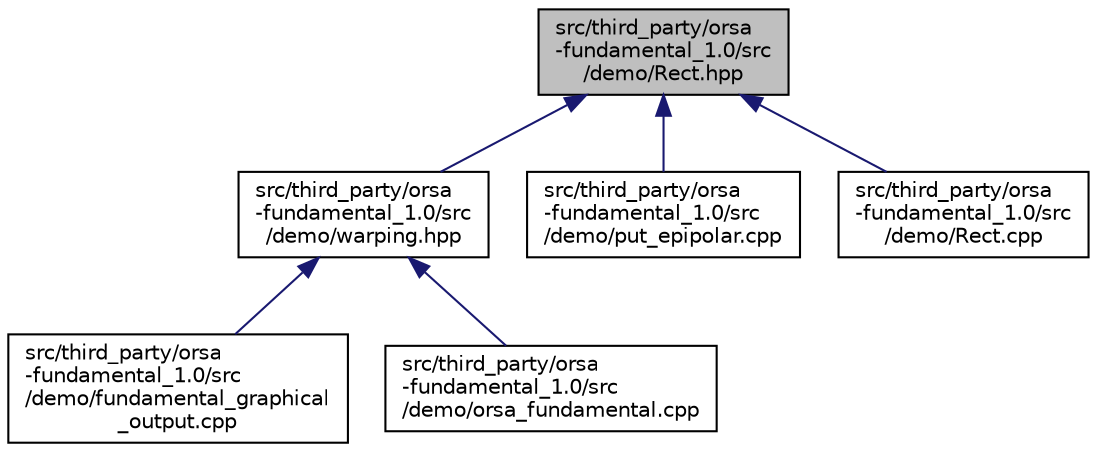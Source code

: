 digraph "src/third_party/orsa-fundamental_1.0/src/demo/Rect.hpp"
{
  edge [fontname="Helvetica",fontsize="10",labelfontname="Helvetica",labelfontsize="10"];
  node [fontname="Helvetica",fontsize="10",shape=record];
  Node1 [label="src/third_party/orsa\l-fundamental_1.0/src\l/demo/Rect.hpp",height=0.2,width=0.4,color="black", fillcolor="grey75", style="filled", fontcolor="black"];
  Node1 -> Node2 [dir="back",color="midnightblue",fontsize="10",style="solid"];
  Node2 [label="src/third_party/orsa\l-fundamental_1.0/src\l/demo/warping.hpp",height=0.2,width=0.4,color="black", fillcolor="white", style="filled",URL="$warping_8hpp.html",tooltip="Warp images. "];
  Node2 -> Node3 [dir="back",color="midnightblue",fontsize="10",style="solid"];
  Node3 [label="src/third_party/orsa\l-fundamental_1.0/src\l/demo/fundamental_graphical\l_output.cpp",height=0.2,width=0.4,color="black", fillcolor="white", style="filled",URL="$fundamental__graphical__output_8cpp.html",tooltip="Graphical output to show fundamental matrix estimation. "];
  Node2 -> Node4 [dir="back",color="midnightblue",fontsize="10",style="solid"];
  Node4 [label="src/third_party/orsa\l-fundamental_1.0/src\l/demo/orsa_fundamental.cpp",height=0.2,width=0.4,color="black", fillcolor="white", style="filled",URL="$demo_2orsa__fundamental_8cpp.html"];
  Node1 -> Node5 [dir="back",color="midnightblue",fontsize="10",style="solid"];
  Node5 [label="src/third_party/orsa\l-fundamental_1.0/src\l/demo/put_epipolar.cpp",height=0.2,width=0.4,color="black", fillcolor="white", style="filled",URL="$put__epipolar_8cpp.html",tooltip="Write a point or epipolar line in transparent image. "];
  Node1 -> Node6 [dir="back",color="midnightblue",fontsize="10",style="solid"];
  Node6 [label="src/third_party/orsa\l-fundamental_1.0/src\l/demo/Rect.cpp",height=0.2,width=0.4,color="black", fillcolor="white", style="filled",URL="$Rect_8cpp.html"];
}
